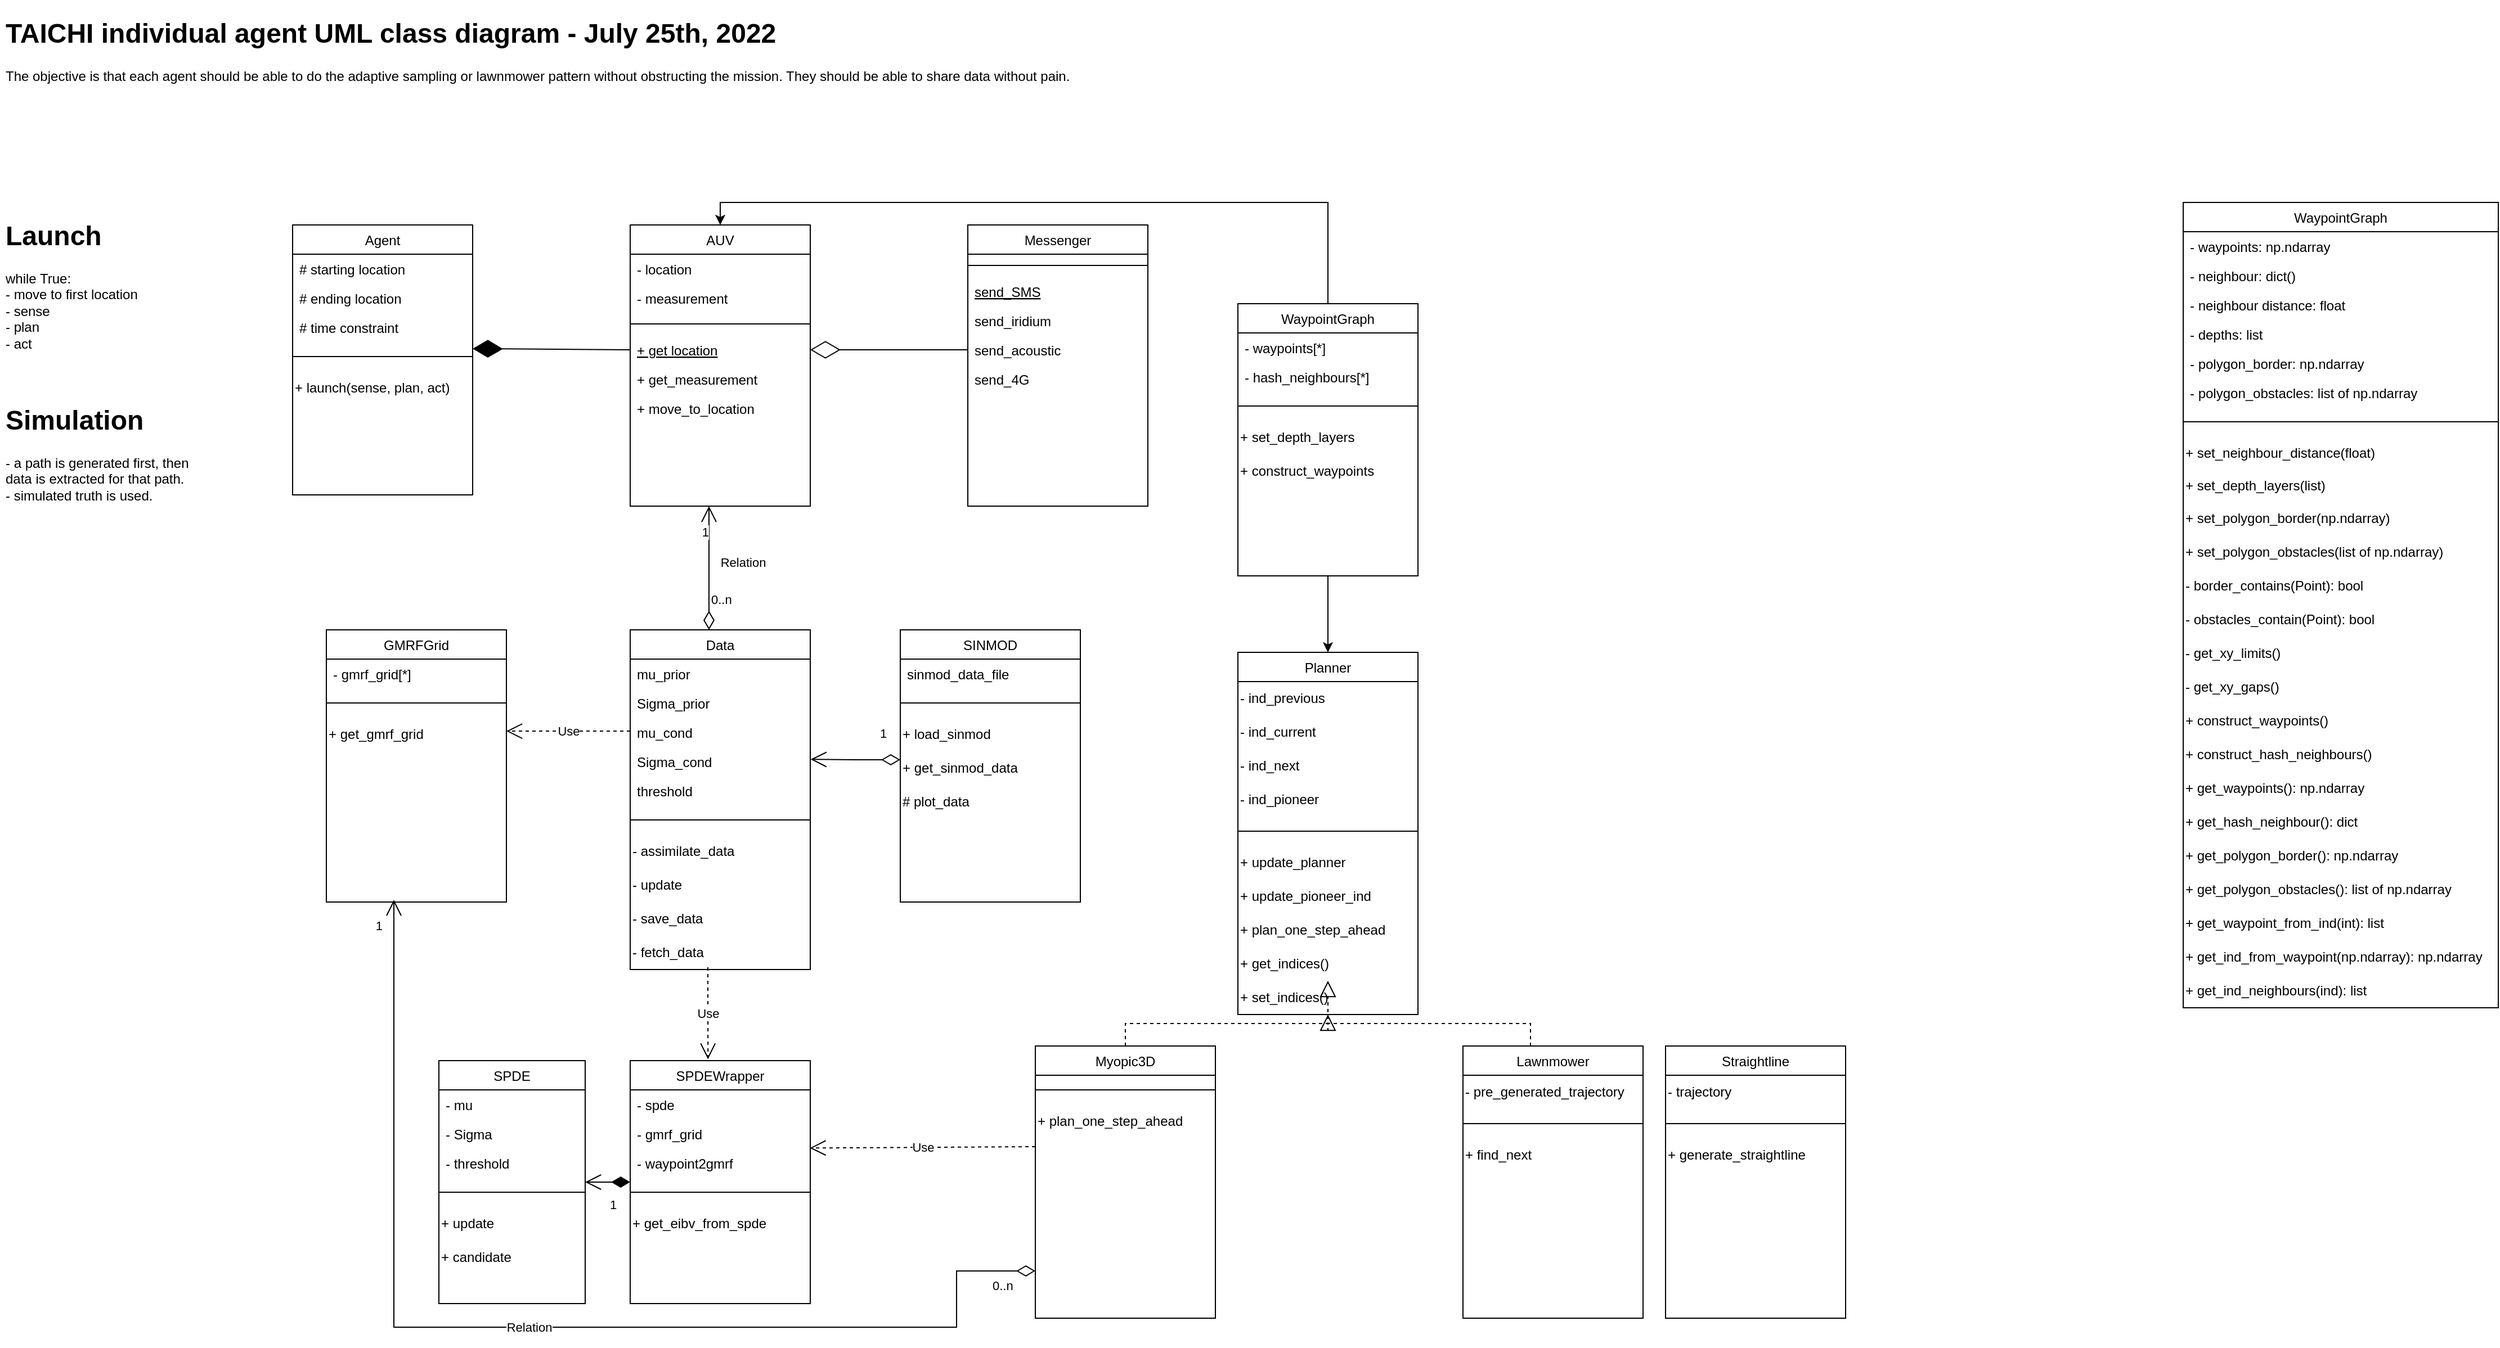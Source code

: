 <mxfile version="20.2.3" type="device"><diagram id="C5RBs43oDa-KdzZeNtuy" name="Page-1"><mxGraphModel dx="1666" dy="852" grid="1" gridSize="10" guides="1" tooltips="1" connect="1" arrows="1" fold="1" page="1" pageScale="1" pageWidth="4681" pageHeight="3300" math="0" shadow="0"><root><mxCell id="WIyWlLk6GJQsqaUBKTNV-0"/><mxCell id="WIyWlLk6GJQsqaUBKTNV-1" parent="WIyWlLk6GJQsqaUBKTNV-0"/><mxCell id="u6cWLPm3TQ6t4aNCsoLh-6" value="Agent" style="swimlane;fontStyle=0;align=center;verticalAlign=top;childLayout=stackLayout;horizontal=1;startSize=26;horizontalStack=0;resizeParent=1;resizeLast=0;collapsible=1;marginBottom=0;rounded=0;shadow=0;strokeWidth=1;" parent="WIyWlLk6GJQsqaUBKTNV-1" vertex="1"><mxGeometry x="350" y="490" width="160" height="240" as="geometry"><mxRectangle x="130" y="380" width="160" height="26" as="alternateBounds"/></mxGeometry></mxCell><mxCell id="u6cWLPm3TQ6t4aNCsoLh-7" value="# starting location" style="text;align=left;verticalAlign=top;spacingLeft=4;spacingRight=4;overflow=hidden;rotatable=0;points=[[0,0.5],[1,0.5]];portConstraint=eastwest;" parent="u6cWLPm3TQ6t4aNCsoLh-6" vertex="1"><mxGeometry y="26" width="160" height="26" as="geometry"/></mxCell><mxCell id="u6cWLPm3TQ6t4aNCsoLh-8" value="# ending location" style="text;align=left;verticalAlign=top;spacingLeft=4;spacingRight=4;overflow=hidden;rotatable=0;points=[[0,0.5],[1,0.5]];portConstraint=eastwest;rounded=0;shadow=0;html=0;" parent="u6cWLPm3TQ6t4aNCsoLh-6" vertex="1"><mxGeometry y="52" width="160" height="26" as="geometry"/></mxCell><mxCell id="u6cWLPm3TQ6t4aNCsoLh-19" value="# time constraint" style="text;align=left;verticalAlign=top;spacingLeft=4;spacingRight=4;overflow=hidden;rotatable=0;points=[[0,0.5],[1,0.5]];portConstraint=eastwest;rounded=0;shadow=0;html=0;" parent="u6cWLPm3TQ6t4aNCsoLh-6" vertex="1"><mxGeometry y="78" width="160" height="26" as="geometry"/></mxCell><mxCell id="u6cWLPm3TQ6t4aNCsoLh-9" value="" style="line;html=1;strokeWidth=1;align=left;verticalAlign=middle;spacingTop=-1;spacingLeft=3;spacingRight=3;rotatable=0;labelPosition=right;points=[];portConstraint=eastwest;" parent="u6cWLPm3TQ6t4aNCsoLh-6" vertex="1"><mxGeometry y="104" width="160" height="26" as="geometry"/></mxCell><mxCell id="u6cWLPm3TQ6t4aNCsoLh-21" value="+ launch(sense, plan, act)" style="text;html=1;strokeColor=none;fillColor=none;align=left;verticalAlign=middle;whiteSpace=wrap;rounded=0;" parent="u6cWLPm3TQ6t4aNCsoLh-6" vertex="1"><mxGeometry y="130" width="160" height="30" as="geometry"/></mxCell><mxCell id="u6cWLPm3TQ6t4aNCsoLh-12" value="AUV" style="swimlane;fontStyle=0;align=center;verticalAlign=top;childLayout=stackLayout;horizontal=1;startSize=26;horizontalStack=0;resizeParent=1;resizeLast=0;collapsible=1;marginBottom=0;rounded=0;shadow=0;strokeWidth=1;" parent="WIyWlLk6GJQsqaUBKTNV-1" vertex="1"><mxGeometry x="650" y="490" width="160" height="250" as="geometry"><mxRectangle x="130" y="380" width="160" height="26" as="alternateBounds"/></mxGeometry></mxCell><mxCell id="u6cWLPm3TQ6t4aNCsoLh-13" value="- location" style="text;align=left;verticalAlign=top;spacingLeft=4;spacingRight=4;overflow=hidden;rotatable=0;points=[[0,0.5],[1,0.5]];portConstraint=eastwest;" parent="u6cWLPm3TQ6t4aNCsoLh-12" vertex="1"><mxGeometry y="26" width="160" height="26" as="geometry"/></mxCell><mxCell id="u6cWLPm3TQ6t4aNCsoLh-23" value="- measurement" style="text;align=left;verticalAlign=top;spacingLeft=4;spacingRight=4;overflow=hidden;rotatable=0;points=[[0,0.5],[1,0.5]];portConstraint=eastwest;" parent="u6cWLPm3TQ6t4aNCsoLh-12" vertex="1"><mxGeometry y="52" width="160" height="26" as="geometry"/></mxCell><mxCell id="u6cWLPm3TQ6t4aNCsoLh-15" value="" style="line;html=1;strokeWidth=1;align=left;verticalAlign=middle;spacingTop=-1;spacingLeft=3;spacingRight=3;rotatable=0;labelPosition=right;points=[];portConstraint=eastwest;" parent="u6cWLPm3TQ6t4aNCsoLh-12" vertex="1"><mxGeometry y="78" width="160" height="20" as="geometry"/></mxCell><mxCell id="u6cWLPm3TQ6t4aNCsoLh-16" value="+ get location" style="text;align=left;verticalAlign=top;spacingLeft=4;spacingRight=4;overflow=hidden;rotatable=0;points=[[0,0.5],[1,0.5]];portConstraint=eastwest;fontStyle=4" parent="u6cWLPm3TQ6t4aNCsoLh-12" vertex="1"><mxGeometry y="98" width="160" height="26" as="geometry"/></mxCell><mxCell id="u6cWLPm3TQ6t4aNCsoLh-17" value="+ get_measurement" style="text;align=left;verticalAlign=top;spacingLeft=4;spacingRight=4;overflow=hidden;rotatable=0;points=[[0,0.5],[1,0.5]];portConstraint=eastwest;" parent="u6cWLPm3TQ6t4aNCsoLh-12" vertex="1"><mxGeometry y="124" width="160" height="26" as="geometry"/></mxCell><mxCell id="u6cWLPm3TQ6t4aNCsoLh-25" value="+ move_to_location" style="text;align=left;verticalAlign=top;spacingLeft=4;spacingRight=4;overflow=hidden;rotatable=0;points=[[0,0.5],[1,0.5]];portConstraint=eastwest;" parent="u6cWLPm3TQ6t4aNCsoLh-12" vertex="1"><mxGeometry y="150" width="160" height="26" as="geometry"/></mxCell><mxCell id="u6cWLPm3TQ6t4aNCsoLh-27" value="" style="endArrow=diamondThin;endFill=1;endSize=24;html=1;rounded=0;exitX=0;exitY=0.5;exitDx=0;exitDy=0;" parent="WIyWlLk6GJQsqaUBKTNV-1" source="u6cWLPm3TQ6t4aNCsoLh-16" edge="1"><mxGeometry width="160" relative="1" as="geometry"><mxPoint x="600" y="520" as="sourcePoint"/><mxPoint x="510" y="600" as="targetPoint"/></mxGeometry></mxCell><mxCell id="u6cWLPm3TQ6t4aNCsoLh-28" value="Messenger" style="swimlane;fontStyle=0;align=center;verticalAlign=top;childLayout=stackLayout;horizontal=1;startSize=26;horizontalStack=0;resizeParent=1;resizeLast=0;collapsible=1;marginBottom=0;rounded=0;shadow=0;strokeWidth=1;" parent="WIyWlLk6GJQsqaUBKTNV-1" vertex="1"><mxGeometry x="950" y="490" width="160" height="250" as="geometry"><mxRectangle x="130" y="380" width="160" height="26" as="alternateBounds"/></mxGeometry></mxCell><mxCell id="u6cWLPm3TQ6t4aNCsoLh-31" value="" style="line;html=1;strokeWidth=1;align=left;verticalAlign=middle;spacingTop=-1;spacingLeft=3;spacingRight=3;rotatable=0;labelPosition=right;points=[];portConstraint=eastwest;" parent="u6cWLPm3TQ6t4aNCsoLh-28" vertex="1"><mxGeometry y="26" width="160" height="20" as="geometry"/></mxCell><mxCell id="u6cWLPm3TQ6t4aNCsoLh-32" value="send_SMS" style="text;align=left;verticalAlign=top;spacingLeft=4;spacingRight=4;overflow=hidden;rotatable=0;points=[[0,0.5],[1,0.5]];portConstraint=eastwest;fontStyle=4" parent="u6cWLPm3TQ6t4aNCsoLh-28" vertex="1"><mxGeometry y="46" width="160" height="26" as="geometry"/></mxCell><mxCell id="u6cWLPm3TQ6t4aNCsoLh-33" value="send_iridium" style="text;align=left;verticalAlign=top;spacingLeft=4;spacingRight=4;overflow=hidden;rotatable=0;points=[[0,0.5],[1,0.5]];portConstraint=eastwest;" parent="u6cWLPm3TQ6t4aNCsoLh-28" vertex="1"><mxGeometry y="72" width="160" height="26" as="geometry"/></mxCell><mxCell id="u6cWLPm3TQ6t4aNCsoLh-34" value="send_acoustic" style="text;align=left;verticalAlign=top;spacingLeft=4;spacingRight=4;overflow=hidden;rotatable=0;points=[[0,0.5],[1,0.5]];portConstraint=eastwest;" parent="u6cWLPm3TQ6t4aNCsoLh-28" vertex="1"><mxGeometry y="98" width="160" height="26" as="geometry"/></mxCell><mxCell id="u6cWLPm3TQ6t4aNCsoLh-35" value="send_4G" style="text;align=left;verticalAlign=top;spacingLeft=4;spacingRight=4;overflow=hidden;rotatable=0;points=[[0,0.5],[1,0.5]];portConstraint=eastwest;" parent="u6cWLPm3TQ6t4aNCsoLh-28" vertex="1"><mxGeometry y="124" width="160" height="26" as="geometry"/></mxCell><mxCell id="u6cWLPm3TQ6t4aNCsoLh-36" value="" style="endArrow=diamondThin;endFill=0;endSize=24;html=1;rounded=0;exitX=0;exitY=0.5;exitDx=0;exitDy=0;entryX=1;entryY=0.5;entryDx=0;entryDy=0;" parent="WIyWlLk6GJQsqaUBKTNV-1" source="u6cWLPm3TQ6t4aNCsoLh-34" target="u6cWLPm3TQ6t4aNCsoLh-16" edge="1"><mxGeometry width="160" relative="1" as="geometry"><mxPoint x="760" y="440" as="sourcePoint"/><mxPoint x="920" y="440" as="targetPoint"/></mxGeometry></mxCell><mxCell id="u6cWLPm3TQ6t4aNCsoLh-37" value="Data" style="swimlane;fontStyle=0;align=center;verticalAlign=top;childLayout=stackLayout;horizontal=1;startSize=26;horizontalStack=0;resizeParent=1;resizeLast=0;collapsible=1;marginBottom=0;rounded=0;shadow=0;strokeWidth=1;" parent="WIyWlLk6GJQsqaUBKTNV-1" vertex="1"><mxGeometry x="650" y="850" width="160" height="302" as="geometry"><mxRectangle x="130" y="380" width="160" height="26" as="alternateBounds"/></mxGeometry></mxCell><mxCell id="u6cWLPm3TQ6t4aNCsoLh-40" value="mu_prior" style="text;align=left;verticalAlign=top;spacingLeft=4;spacingRight=4;overflow=hidden;rotatable=0;points=[[0,0.5],[1,0.5]];portConstraint=eastwest;rounded=0;shadow=0;html=0;" parent="u6cWLPm3TQ6t4aNCsoLh-37" vertex="1"><mxGeometry y="26" width="160" height="26" as="geometry"/></mxCell><mxCell id="lE3qkzFHBeCoeJft3JCm-26" value="Sigma_prior" style="text;align=left;verticalAlign=top;spacingLeft=4;spacingRight=4;overflow=hidden;rotatable=0;points=[[0,0.5],[1,0.5]];portConstraint=eastwest;rounded=0;shadow=0;html=0;" parent="u6cWLPm3TQ6t4aNCsoLh-37" vertex="1"><mxGeometry y="52" width="160" height="26" as="geometry"/></mxCell><mxCell id="lE3qkzFHBeCoeJft3JCm-28" value="mu_cond" style="text;align=left;verticalAlign=top;spacingLeft=4;spacingRight=4;overflow=hidden;rotatable=0;points=[[0,0.5],[1,0.5]];portConstraint=eastwest;rounded=0;shadow=0;html=0;" parent="u6cWLPm3TQ6t4aNCsoLh-37" vertex="1"><mxGeometry y="78" width="160" height="26" as="geometry"/></mxCell><mxCell id="lE3qkzFHBeCoeJft3JCm-29" value="Sigma_cond" style="text;align=left;verticalAlign=top;spacingLeft=4;spacingRight=4;overflow=hidden;rotatable=0;points=[[0,0.5],[1,0.5]];portConstraint=eastwest;rounded=0;shadow=0;html=0;" parent="u6cWLPm3TQ6t4aNCsoLh-37" vertex="1"><mxGeometry y="104" width="160" height="26" as="geometry"/></mxCell><mxCell id="lE3qkzFHBeCoeJft3JCm-30" value="threshold" style="text;align=left;verticalAlign=top;spacingLeft=4;spacingRight=4;overflow=hidden;rotatable=0;points=[[0,0.5],[1,0.5]];portConstraint=eastwest;rounded=0;shadow=0;html=0;" parent="u6cWLPm3TQ6t4aNCsoLh-37" vertex="1"><mxGeometry y="130" width="160" height="26" as="geometry"/></mxCell><mxCell id="u6cWLPm3TQ6t4aNCsoLh-41" value="" style="line;html=1;strokeWidth=1;align=left;verticalAlign=middle;spacingTop=-1;spacingLeft=3;spacingRight=3;rotatable=0;labelPosition=right;points=[];portConstraint=eastwest;" parent="u6cWLPm3TQ6t4aNCsoLh-37" vertex="1"><mxGeometry y="156" width="160" height="26" as="geometry"/></mxCell><mxCell id="u6cWLPm3TQ6t4aNCsoLh-42" value="- assimilate_data" style="text;html=1;strokeColor=none;fillColor=none;align=left;verticalAlign=middle;whiteSpace=wrap;rounded=0;" parent="u6cWLPm3TQ6t4aNCsoLh-37" vertex="1"><mxGeometry y="182" width="160" height="30" as="geometry"/></mxCell><mxCell id="u6cWLPm3TQ6t4aNCsoLh-44" value="- update" style="text;html=1;strokeColor=none;fillColor=none;align=left;verticalAlign=middle;whiteSpace=wrap;rounded=0;" parent="u6cWLPm3TQ6t4aNCsoLh-37" vertex="1"><mxGeometry y="212" width="160" height="30" as="geometry"/></mxCell><mxCell id="VZr2xBQ3GOZntAXpBl4n-0" value="- save_data" style="text;html=1;strokeColor=none;fillColor=none;align=left;verticalAlign=middle;whiteSpace=wrap;rounded=0;" parent="u6cWLPm3TQ6t4aNCsoLh-37" vertex="1"><mxGeometry y="242" width="160" height="30" as="geometry"/></mxCell><mxCell id="VZr2xBQ3GOZntAXpBl4n-1" value="- fetch_data" style="text;html=1;strokeColor=none;fillColor=none;align=left;verticalAlign=middle;whiteSpace=wrap;rounded=0;" parent="u6cWLPm3TQ6t4aNCsoLh-37" vertex="1"><mxGeometry y="272" width="160" height="30" as="geometry"/></mxCell><mxCell id="u6cWLPm3TQ6t4aNCsoLh-53" value="Myopic3D" style="swimlane;fontStyle=0;align=center;verticalAlign=top;childLayout=stackLayout;horizontal=1;startSize=26;horizontalStack=0;resizeParent=1;resizeLast=0;collapsible=1;marginBottom=0;rounded=0;shadow=0;strokeWidth=1;" parent="WIyWlLk6GJQsqaUBKTNV-1" vertex="1"><mxGeometry x="1010" y="1220" width="160" height="242" as="geometry"><mxRectangle x="130" y="380" width="160" height="26" as="alternateBounds"/></mxGeometry></mxCell><mxCell id="u6cWLPm3TQ6t4aNCsoLh-57" value="" style="line;html=1;strokeWidth=1;align=left;verticalAlign=middle;spacingTop=-1;spacingLeft=3;spacingRight=3;rotatable=0;labelPosition=right;points=[];portConstraint=eastwest;" parent="u6cWLPm3TQ6t4aNCsoLh-53" vertex="1"><mxGeometry y="26" width="160" height="26" as="geometry"/></mxCell><mxCell id="u6cWLPm3TQ6t4aNCsoLh-59" value="+ plan_one_step_ahead" style="text;html=1;strokeColor=none;fillColor=none;align=left;verticalAlign=middle;whiteSpace=wrap;rounded=0;" parent="u6cWLPm3TQ6t4aNCsoLh-53" vertex="1"><mxGeometry y="52" width="160" height="30" as="geometry"/></mxCell><mxCell id="u6cWLPm3TQ6t4aNCsoLh-63" value="SINMOD" style="swimlane;fontStyle=0;align=center;verticalAlign=top;childLayout=stackLayout;horizontal=1;startSize=26;horizontalStack=0;resizeParent=1;resizeLast=0;collapsible=1;marginBottom=0;rounded=0;shadow=0;strokeWidth=1;" parent="WIyWlLk6GJQsqaUBKTNV-1" vertex="1"><mxGeometry x="890" y="850" width="160" height="242" as="geometry"><mxRectangle x="130" y="380" width="160" height="26" as="alternateBounds"/></mxGeometry></mxCell><mxCell id="u6cWLPm3TQ6t4aNCsoLh-64" value="sinmod_data_file" style="text;align=left;verticalAlign=top;spacingLeft=4;spacingRight=4;overflow=hidden;rotatable=0;points=[[0,0.5],[1,0.5]];portConstraint=eastwest;rounded=0;shadow=0;html=0;" parent="u6cWLPm3TQ6t4aNCsoLh-63" vertex="1"><mxGeometry y="26" width="160" height="26" as="geometry"/></mxCell><mxCell id="u6cWLPm3TQ6t4aNCsoLh-67" value="" style="line;html=1;strokeWidth=1;align=left;verticalAlign=middle;spacingTop=-1;spacingLeft=3;spacingRight=3;rotatable=0;labelPosition=right;points=[];portConstraint=eastwest;" parent="u6cWLPm3TQ6t4aNCsoLh-63" vertex="1"><mxGeometry y="52" width="160" height="26" as="geometry"/></mxCell><mxCell id="u6cWLPm3TQ6t4aNCsoLh-68" value="+ load_sinmod" style="text;html=1;strokeColor=none;fillColor=none;align=left;verticalAlign=middle;whiteSpace=wrap;rounded=0;" parent="u6cWLPm3TQ6t4aNCsoLh-63" vertex="1"><mxGeometry y="78" width="160" height="30" as="geometry"/></mxCell><mxCell id="u6cWLPm3TQ6t4aNCsoLh-69" value="+ get_sinmod_data" style="text;html=1;strokeColor=none;fillColor=none;align=left;verticalAlign=middle;whiteSpace=wrap;rounded=0;" parent="u6cWLPm3TQ6t4aNCsoLh-63" vertex="1"><mxGeometry y="108" width="160" height="30" as="geometry"/></mxCell><mxCell id="u6cWLPm3TQ6t4aNCsoLh-70" value="# plot_data" style="text;html=1;strokeColor=none;fillColor=none;align=left;verticalAlign=middle;whiteSpace=wrap;rounded=0;" parent="u6cWLPm3TQ6t4aNCsoLh-63" vertex="1"><mxGeometry y="138" width="160" height="30" as="geometry"/></mxCell><mxCell id="u6cWLPm3TQ6t4aNCsoLh-86" value="GMRFGrid" style="swimlane;fontStyle=0;align=center;verticalAlign=top;childLayout=stackLayout;horizontal=1;startSize=26;horizontalStack=0;resizeParent=1;resizeLast=0;collapsible=1;marginBottom=0;rounded=0;shadow=0;strokeWidth=1;" parent="WIyWlLk6GJQsqaUBKTNV-1" vertex="1"><mxGeometry x="380" y="850" width="160" height="242" as="geometry"><mxRectangle x="130" y="380" width="160" height="26" as="alternateBounds"/></mxGeometry></mxCell><mxCell id="u6cWLPm3TQ6t4aNCsoLh-87" value="- gmrf_grid[*]" style="text;align=left;verticalAlign=top;spacingLeft=4;spacingRight=4;overflow=hidden;rotatable=0;points=[[0,0.5],[1,0.5]];portConstraint=eastwest;rounded=0;shadow=0;html=0;" parent="u6cWLPm3TQ6t4aNCsoLh-86" vertex="1"><mxGeometry y="26" width="160" height="26" as="geometry"/></mxCell><mxCell id="u6cWLPm3TQ6t4aNCsoLh-90" value="" style="line;html=1;strokeWidth=1;align=left;verticalAlign=middle;spacingTop=-1;spacingLeft=3;spacingRight=3;rotatable=0;labelPosition=right;points=[];portConstraint=eastwest;" parent="u6cWLPm3TQ6t4aNCsoLh-86" vertex="1"><mxGeometry y="52" width="160" height="26" as="geometry"/></mxCell><mxCell id="u6cWLPm3TQ6t4aNCsoLh-91" value="+ get_gmrf_grid" style="text;html=1;strokeColor=none;fillColor=none;align=left;verticalAlign=middle;whiteSpace=wrap;rounded=0;" parent="u6cWLPm3TQ6t4aNCsoLh-86" vertex="1"><mxGeometry y="78" width="160" height="30" as="geometry"/></mxCell><mxCell id="u6cWLPm3TQ6t4aNCsoLh-93" value="Planner" style="swimlane;fontStyle=0;align=center;verticalAlign=top;childLayout=stackLayout;horizontal=1;startSize=26;horizontalStack=0;resizeParent=1;resizeLast=0;collapsible=1;marginBottom=0;rounded=0;shadow=0;strokeWidth=1;" parent="WIyWlLk6GJQsqaUBKTNV-1" vertex="1"><mxGeometry x="1190" y="870" width="160" height="322" as="geometry"><mxRectangle x="130" y="380" width="160" height="26" as="alternateBounds"/></mxGeometry></mxCell><mxCell id="u6cWLPm3TQ6t4aNCsoLh-98" value="- ind_previous" style="text;html=1;strokeColor=none;fillColor=none;align=left;verticalAlign=middle;whiteSpace=wrap;rounded=0;" parent="u6cWLPm3TQ6t4aNCsoLh-93" vertex="1"><mxGeometry y="26" width="160" height="30" as="geometry"/></mxCell><mxCell id="u6cWLPm3TQ6t4aNCsoLh-99" value="- ind_current" style="text;html=1;strokeColor=none;fillColor=none;align=left;verticalAlign=middle;whiteSpace=wrap;rounded=0;" parent="u6cWLPm3TQ6t4aNCsoLh-93" vertex="1"><mxGeometry y="56" width="160" height="30" as="geometry"/></mxCell><mxCell id="u6cWLPm3TQ6t4aNCsoLh-100" value="- ind_next" style="text;html=1;strokeColor=none;fillColor=none;align=left;verticalAlign=middle;whiteSpace=wrap;rounded=0;" parent="u6cWLPm3TQ6t4aNCsoLh-93" vertex="1"><mxGeometry y="86" width="160" height="30" as="geometry"/></mxCell><mxCell id="u6cWLPm3TQ6t4aNCsoLh-101" value="- ind_pioneer" style="text;html=1;strokeColor=none;fillColor=none;align=left;verticalAlign=middle;whiteSpace=wrap;rounded=0;" parent="u6cWLPm3TQ6t4aNCsoLh-93" vertex="1"><mxGeometry y="116" width="160" height="30" as="geometry"/></mxCell><mxCell id="u6cWLPm3TQ6t4aNCsoLh-94" value="" style="line;html=1;strokeWidth=1;align=left;verticalAlign=middle;spacingTop=-1;spacingLeft=3;spacingRight=3;rotatable=0;labelPosition=right;points=[];portConstraint=eastwest;" parent="u6cWLPm3TQ6t4aNCsoLh-93" vertex="1"><mxGeometry y="146" width="160" height="26" as="geometry"/></mxCell><mxCell id="u6cWLPm3TQ6t4aNCsoLh-95" value="+ update_planner" style="text;html=1;strokeColor=none;fillColor=none;align=left;verticalAlign=middle;whiteSpace=wrap;rounded=0;" parent="u6cWLPm3TQ6t4aNCsoLh-93" vertex="1"><mxGeometry y="172" width="160" height="30" as="geometry"/></mxCell><mxCell id="VZr2xBQ3GOZntAXpBl4n-14" value="+ update_pioneer_ind" style="text;html=1;strokeColor=none;fillColor=none;align=left;verticalAlign=middle;whiteSpace=wrap;rounded=0;" parent="u6cWLPm3TQ6t4aNCsoLh-93" vertex="1"><mxGeometry y="202" width="160" height="30" as="geometry"/></mxCell><mxCell id="u6cWLPm3TQ6t4aNCsoLh-96" value="+ plan_one_step_ahead" style="text;html=1;strokeColor=none;fillColor=none;align=left;verticalAlign=middle;whiteSpace=wrap;rounded=0;" parent="u6cWLPm3TQ6t4aNCsoLh-93" vertex="1"><mxGeometry y="232" width="160" height="30" as="geometry"/></mxCell><mxCell id="lE3qkzFHBeCoeJft3JCm-24" value="+ get_indices()" style="text;html=1;strokeColor=none;fillColor=none;align=left;verticalAlign=middle;whiteSpace=wrap;rounded=0;" parent="u6cWLPm3TQ6t4aNCsoLh-93" vertex="1"><mxGeometry y="262" width="160" height="30" as="geometry"/></mxCell><mxCell id="lE3qkzFHBeCoeJft3JCm-25" value="+ set_indices()" style="text;html=1;strokeColor=none;fillColor=none;align=left;verticalAlign=middle;whiteSpace=wrap;rounded=0;" parent="u6cWLPm3TQ6t4aNCsoLh-93" vertex="1"><mxGeometry y="292" width="160" height="30" as="geometry"/></mxCell><mxCell id="lE3qkzFHBeCoeJft3JCm-18" value="Lawnmower" style="swimlane;fontStyle=0;align=center;verticalAlign=top;childLayout=stackLayout;horizontal=1;startSize=26;horizontalStack=0;resizeParent=1;resizeLast=0;collapsible=1;marginBottom=0;rounded=0;shadow=0;strokeWidth=1;" parent="WIyWlLk6GJQsqaUBKTNV-1" vertex="1"><mxGeometry x="1390" y="1220" width="160" height="242" as="geometry"><mxRectangle x="130" y="380" width="160" height="26" as="alternateBounds"/></mxGeometry></mxCell><mxCell id="lE3qkzFHBeCoeJft3JCm-23" value="- pre_generated_trajectory" style="text;html=1;strokeColor=none;fillColor=none;align=left;verticalAlign=middle;whiteSpace=wrap;rounded=0;" parent="lE3qkzFHBeCoeJft3JCm-18" vertex="1"><mxGeometry y="26" width="160" height="30" as="geometry"/></mxCell><mxCell id="lE3qkzFHBeCoeJft3JCm-19" value="" style="line;html=1;strokeWidth=1;align=left;verticalAlign=middle;spacingTop=-1;spacingLeft=3;spacingRight=3;rotatable=0;labelPosition=right;points=[];portConstraint=eastwest;" parent="lE3qkzFHBeCoeJft3JCm-18" vertex="1"><mxGeometry y="56" width="160" height="26" as="geometry"/></mxCell><mxCell id="lE3qkzFHBeCoeJft3JCm-21" value="+ find_next" style="text;html=1;strokeColor=none;fillColor=none;align=left;verticalAlign=middle;whiteSpace=wrap;rounded=0;" parent="lE3qkzFHBeCoeJft3JCm-18" vertex="1"><mxGeometry y="82" width="160" height="30" as="geometry"/></mxCell><mxCell id="lE3qkzFHBeCoeJft3JCm-31" value="" style="endArrow=block;dashed=1;endFill=0;endSize=12;html=1;rounded=0;entryX=0.5;entryY=1;entryDx=0;entryDy=0;exitX=0.5;exitY=0;exitDx=0;exitDy=0;" parent="WIyWlLk6GJQsqaUBKTNV-1" source="u6cWLPm3TQ6t4aNCsoLh-53" target="lE3qkzFHBeCoeJft3JCm-25" edge="1"><mxGeometry width="160" relative="1" as="geometry"><mxPoint x="1160" y="1040" as="sourcePoint"/><mxPoint x="1320" y="1040" as="targetPoint"/><Array as="points"><mxPoint x="1090" y="1200"/><mxPoint x="1270" y="1200"/></Array></mxGeometry></mxCell><mxCell id="lE3qkzFHBeCoeJft3JCm-37" value="" style="endArrow=block;dashed=1;endFill=0;endSize=12;html=1;rounded=0;entryX=0.5;entryY=1;entryDx=0;entryDy=0;exitX=0.5;exitY=0;exitDx=0;exitDy=0;" parent="WIyWlLk6GJQsqaUBKTNV-1" edge="1"><mxGeometry width="160" relative="1" as="geometry"><mxPoint x="1450.0" y="1220" as="sourcePoint"/><mxPoint x="1270.0" y="1162" as="targetPoint"/><Array as="points"><mxPoint x="1450.0" y="1200"/><mxPoint x="1270.0" y="1200"/></Array></mxGeometry></mxCell><mxCell id="lE3qkzFHBeCoeJft3JCm-42" value="Use" style="endArrow=open;endSize=12;dashed=1;html=1;rounded=0;entryX=1;entryY=0.402;entryDx=0;entryDy=0;entryPerimeter=0;" parent="WIyWlLk6GJQsqaUBKTNV-1" target="u6cWLPm3TQ6t4aNCsoLh-91" edge="1"><mxGeometry width="160" relative="1" as="geometry"><mxPoint x="650" y="940" as="sourcePoint"/><mxPoint x="690" y="840" as="targetPoint"/></mxGeometry></mxCell><mxCell id="lE3qkzFHBeCoeJft3JCm-50" value="1" style="endArrow=open;html=1;endSize=12;startArrow=diamondThin;startSize=14;startFill=0;edgeStyle=orthogonalEdgeStyle;align=left;verticalAlign=bottom;rounded=0;exitX=0;exitY=0.25;exitDx=0;exitDy=0;entryX=1.002;entryY=0.427;entryDx=0;entryDy=0;entryPerimeter=0;" parent="WIyWlLk6GJQsqaUBKTNV-1" source="u6cWLPm3TQ6t4aNCsoLh-69" target="lE3qkzFHBeCoeJft3JCm-29" edge="1"><mxGeometry x="-0.5" y="-15" relative="1" as="geometry"><mxPoint x="830" y="810" as="sourcePoint"/><mxPoint x="990" y="810" as="targetPoint"/><mxPoint as="offset"/></mxGeometry></mxCell><mxCell id="lE3qkzFHBeCoeJft3JCm-51" value="Use" style="endArrow=open;endSize=12;dashed=1;html=1;rounded=0;exitX=0;exitY=0.25;exitDx=0;exitDy=0;entryX=0.998;entryY=0.989;entryDx=0;entryDy=0;entryPerimeter=0;" parent="WIyWlLk6GJQsqaUBKTNV-1" edge="1"><mxGeometry width="160" relative="1" as="geometry"><mxPoint x="1010" y="1309.5" as="sourcePoint"/><mxPoint x="809.68" y="1310.714" as="targetPoint"/></mxGeometry></mxCell><mxCell id="lE3qkzFHBeCoeJft3JCm-52" value="Use" style="endArrow=open;endSize=12;dashed=1;html=1;rounded=0;entryX=0.432;entryY=-0.006;entryDx=0;entryDy=0;entryPerimeter=0;" parent="WIyWlLk6GJQsqaUBKTNV-1" edge="1"><mxGeometry width="160" relative="1" as="geometry"><mxPoint x="719" y="1150" as="sourcePoint"/><mxPoint x="719.12" y="1231.704" as="targetPoint"/></mxGeometry></mxCell><mxCell id="lE3qkzFHBeCoeJft3JCm-53" value="Relation" style="endArrow=open;html=1;endSize=12;startArrow=diamondThin;startSize=14;startFill=0;edgeStyle=orthogonalEdgeStyle;rounded=0;" parent="WIyWlLk6GJQsqaUBKTNV-1" edge="1"><mxGeometry relative="1" as="geometry"><mxPoint x="1010" y="1420" as="sourcePoint"/><mxPoint x="440" y="1090" as="targetPoint"/><Array as="points"><mxPoint x="940" y="1420"/><mxPoint x="940" y="1470"/><mxPoint x="440" y="1470"/></Array></mxGeometry></mxCell><mxCell id="lE3qkzFHBeCoeJft3JCm-54" value="0..n" style="edgeLabel;resizable=0;html=1;align=left;verticalAlign=top;" parent="lE3qkzFHBeCoeJft3JCm-53" connectable="0" vertex="1"><mxGeometry x="-1" relative="1" as="geometry"><mxPoint x="-40" as="offset"/></mxGeometry></mxCell><mxCell id="lE3qkzFHBeCoeJft3JCm-55" value="1" style="edgeLabel;resizable=0;html=1;align=right;verticalAlign=top;" parent="lE3qkzFHBeCoeJft3JCm-53" connectable="0" vertex="1"><mxGeometry x="1" relative="1" as="geometry"><mxPoint x="-10" y="10" as="offset"/></mxGeometry></mxCell><mxCell id="lE3qkzFHBeCoeJft3JCm-56" value="Straightline" style="swimlane;fontStyle=0;align=center;verticalAlign=top;childLayout=stackLayout;horizontal=1;startSize=26;horizontalStack=0;resizeParent=1;resizeLast=0;collapsible=1;marginBottom=0;rounded=0;shadow=0;strokeWidth=1;" parent="WIyWlLk6GJQsqaUBKTNV-1" vertex="1"><mxGeometry x="1570" y="1220" width="160" height="242" as="geometry"><mxRectangle x="130" y="380" width="160" height="26" as="alternateBounds"/></mxGeometry></mxCell><mxCell id="lE3qkzFHBeCoeJft3JCm-57" value="- trajectory" style="text;html=1;strokeColor=none;fillColor=none;align=left;verticalAlign=middle;whiteSpace=wrap;rounded=0;" parent="lE3qkzFHBeCoeJft3JCm-56" vertex="1"><mxGeometry y="26" width="160" height="30" as="geometry"/></mxCell><mxCell id="lE3qkzFHBeCoeJft3JCm-58" value="" style="line;html=1;strokeWidth=1;align=left;verticalAlign=middle;spacingTop=-1;spacingLeft=3;spacingRight=3;rotatable=0;labelPosition=right;points=[];portConstraint=eastwest;" parent="lE3qkzFHBeCoeJft3JCm-56" vertex="1"><mxGeometry y="56" width="160" height="26" as="geometry"/></mxCell><mxCell id="lE3qkzFHBeCoeJft3JCm-59" value="+ generate_straightline" style="text;html=1;strokeColor=none;fillColor=none;align=left;verticalAlign=middle;whiteSpace=wrap;rounded=0;" parent="lE3qkzFHBeCoeJft3JCm-56" vertex="1"><mxGeometry y="82" width="160" height="30" as="geometry"/></mxCell><mxCell id="lE3qkzFHBeCoeJft3JCm-64" value="SPDEWrapper" style="swimlane;fontStyle=0;align=center;verticalAlign=top;childLayout=stackLayout;horizontal=1;startSize=26;horizontalStack=0;resizeParent=1;resizeLast=0;collapsible=1;marginBottom=0;rounded=0;shadow=0;strokeWidth=1;" parent="WIyWlLk6GJQsqaUBKTNV-1" vertex="1"><mxGeometry x="650" y="1233" width="160" height="216" as="geometry"><mxRectangle x="130" y="380" width="160" height="26" as="alternateBounds"/></mxGeometry></mxCell><mxCell id="lE3qkzFHBeCoeJft3JCm-65" value="- spde" style="text;align=left;verticalAlign=top;spacingLeft=4;spacingRight=4;overflow=hidden;rotatable=0;points=[[0,0.5],[1,0.5]];portConstraint=eastwest;rounded=0;shadow=0;html=0;" parent="lE3qkzFHBeCoeJft3JCm-64" vertex="1"><mxGeometry y="26" width="160" height="26" as="geometry"/></mxCell><mxCell id="lE3qkzFHBeCoeJft3JCm-80" value="- gmrf_grid" style="text;align=left;verticalAlign=top;spacingLeft=4;spacingRight=4;overflow=hidden;rotatable=0;points=[[0,0.5],[1,0.5]];portConstraint=eastwest;rounded=0;shadow=0;html=0;" parent="lE3qkzFHBeCoeJft3JCm-64" vertex="1"><mxGeometry y="52" width="160" height="26" as="geometry"/></mxCell><mxCell id="lE3qkzFHBeCoeJft3JCm-81" value="- waypoint2gmrf" style="text;align=left;verticalAlign=top;spacingLeft=4;spacingRight=4;overflow=hidden;rotatable=0;points=[[0,0.5],[1,0.5]];portConstraint=eastwest;rounded=0;shadow=0;html=0;" parent="lE3qkzFHBeCoeJft3JCm-64" vertex="1"><mxGeometry y="78" width="160" height="26" as="geometry"/></mxCell><mxCell id="lE3qkzFHBeCoeJft3JCm-68" value="" style="line;html=1;strokeWidth=1;align=left;verticalAlign=middle;spacingTop=-1;spacingLeft=3;spacingRight=3;rotatable=0;labelPosition=right;points=[];portConstraint=eastwest;" parent="lE3qkzFHBeCoeJft3JCm-64" vertex="1"><mxGeometry y="104" width="160" height="26" as="geometry"/></mxCell><mxCell id="lE3qkzFHBeCoeJft3JCm-69" value="+ get_eibv_from_spde" style="text;html=1;strokeColor=none;fillColor=none;align=left;verticalAlign=middle;whiteSpace=wrap;rounded=0;" parent="lE3qkzFHBeCoeJft3JCm-64" vertex="1"><mxGeometry y="130" width="160" height="30" as="geometry"/></mxCell><mxCell id="lE3qkzFHBeCoeJft3JCm-71" value="SPDE" style="swimlane;fontStyle=0;align=center;verticalAlign=top;childLayout=stackLayout;horizontal=1;startSize=26;horizontalStack=0;resizeParent=1;resizeLast=0;collapsible=1;marginBottom=0;rounded=0;shadow=0;strokeWidth=1;" parent="WIyWlLk6GJQsqaUBKTNV-1" vertex="1"><mxGeometry x="480" y="1233" width="130" height="216" as="geometry"><mxRectangle x="130" y="380" width="160" height="26" as="alternateBounds"/></mxGeometry></mxCell><mxCell id="lE3qkzFHBeCoeJft3JCm-72" value="- mu" style="text;align=left;verticalAlign=top;spacingLeft=4;spacingRight=4;overflow=hidden;rotatable=0;points=[[0,0.5],[1,0.5]];portConstraint=eastwest;rounded=0;shadow=0;html=0;" parent="lE3qkzFHBeCoeJft3JCm-71" vertex="1"><mxGeometry y="26" width="130" height="26" as="geometry"/></mxCell><mxCell id="lE3qkzFHBeCoeJft3JCm-73" value="- Sigma" style="text;align=left;verticalAlign=top;spacingLeft=4;spacingRight=4;overflow=hidden;rotatable=0;points=[[0,0.5],[1,0.5]];portConstraint=eastwest;rounded=0;shadow=0;html=0;" parent="lE3qkzFHBeCoeJft3JCm-71" vertex="1"><mxGeometry y="52" width="130" height="26" as="geometry"/></mxCell><mxCell id="lE3qkzFHBeCoeJft3JCm-74" value="- threshold" style="text;align=left;verticalAlign=top;spacingLeft=4;spacingRight=4;overflow=hidden;rotatable=0;points=[[0,0.5],[1,0.5]];portConstraint=eastwest;rounded=0;shadow=0;html=0;" parent="lE3qkzFHBeCoeJft3JCm-71" vertex="1"><mxGeometry y="78" width="130" height="26" as="geometry"/></mxCell><mxCell id="lE3qkzFHBeCoeJft3JCm-75" value="" style="line;html=1;strokeWidth=1;align=left;verticalAlign=middle;spacingTop=-1;spacingLeft=3;spacingRight=3;rotatable=0;labelPosition=right;points=[];portConstraint=eastwest;" parent="lE3qkzFHBeCoeJft3JCm-71" vertex="1"><mxGeometry y="104" width="130" height="26" as="geometry"/></mxCell><mxCell id="lE3qkzFHBeCoeJft3JCm-76" value="+ update" style="text;html=1;strokeColor=none;fillColor=none;align=left;verticalAlign=middle;whiteSpace=wrap;rounded=0;" parent="lE3qkzFHBeCoeJft3JCm-71" vertex="1"><mxGeometry y="130" width="130" height="30" as="geometry"/></mxCell><mxCell id="lE3qkzFHBeCoeJft3JCm-77" value="+ candidate" style="text;html=1;strokeColor=none;fillColor=none;align=left;verticalAlign=middle;whiteSpace=wrap;rounded=0;" parent="lE3qkzFHBeCoeJft3JCm-71" vertex="1"><mxGeometry y="160" width="130" height="30" as="geometry"/></mxCell><mxCell id="lE3qkzFHBeCoeJft3JCm-78" value="1" style="endArrow=open;html=1;endSize=12;startArrow=diamondThin;startSize=14;startFill=1;edgeStyle=orthogonalEdgeStyle;align=left;verticalAlign=bottom;rounded=0;exitX=0;exitY=0.5;exitDx=0;exitDy=0;entryX=1;entryY=0.5;entryDx=0;entryDy=0;" parent="WIyWlLk6GJQsqaUBKTNV-1" source="lE3qkzFHBeCoeJft3JCm-64" target="lE3qkzFHBeCoeJft3JCm-71" edge="1"><mxGeometry y="29" relative="1" as="geometry"><mxPoint x="630" y="1399" as="sourcePoint"/><mxPoint x="790" y="1400" as="targetPoint"/><mxPoint as="offset"/></mxGeometry></mxCell><mxCell id="lE3qkzFHBeCoeJft3JCm-86" value="&lt;h1&gt;Launch&lt;/h1&gt;&lt;div&gt;while True:&amp;nbsp;&lt;/div&gt;&lt;div&gt;- move to first location&lt;/div&gt;&lt;div&gt;- sense&lt;/div&gt;&lt;div&gt;- plan&lt;/div&gt;&lt;div&gt;- act&lt;/div&gt;" style="text;html=1;strokeColor=none;fillColor=none;spacing=5;spacingTop=-20;whiteSpace=wrap;overflow=hidden;rounded=0;" parent="WIyWlLk6GJQsqaUBKTNV-1" vertex="1"><mxGeometry x="90" y="480" width="190" height="120" as="geometry"/></mxCell><mxCell id="lE3qkzFHBeCoeJft3JCm-88" value="&lt;h1&gt;Simulation&lt;/h1&gt;&lt;div&gt;- a path is generated first, then data is extracted for that path.&lt;/div&gt;&lt;div&gt;- simulated truth is used.&amp;nbsp;&lt;/div&gt;" style="text;html=1;strokeColor=none;fillColor=none;spacing=5;spacingTop=-20;whiteSpace=wrap;overflow=hidden;rounded=0;" parent="WIyWlLk6GJQsqaUBKTNV-1" vertex="1"><mxGeometry x="90" y="644" width="190" height="120" as="geometry"/></mxCell><mxCell id="7iUg0sL3hbKOepyehVSJ-0" value="&lt;h1&gt;TAICHI individual agent UML class diagram - July 25th, 2022&lt;/h1&gt;&lt;div&gt;The objective is that each agent should be able to do the adaptive sampling or lawnmower pattern without obstructing the mission. They should be able to share data without pain.&amp;nbsp;&lt;/div&gt;" style="text;html=1;strokeColor=none;fillColor=none;spacing=5;spacingTop=-20;whiteSpace=wrap;overflow=hidden;rounded=0;" parent="WIyWlLk6GJQsqaUBKTNV-1" vertex="1"><mxGeometry x="90" y="300" width="1360" height="120" as="geometry"/></mxCell><mxCell id="VZr2xBQ3GOZntAXpBl4n-2" value="Relation" style="endArrow=open;html=1;endSize=12;startArrow=diamondThin;startSize=14;startFill=0;edgeStyle=orthogonalEdgeStyle;rounded=0;" parent="WIyWlLk6GJQsqaUBKTNV-1" edge="1"><mxGeometry x="0.091" y="-30" relative="1" as="geometry"><mxPoint x="720" y="850" as="sourcePoint"/><mxPoint x="720" y="740" as="targetPoint"/><mxPoint as="offset"/><Array as="points"><mxPoint x="720" y="760"/></Array></mxGeometry></mxCell><mxCell id="VZr2xBQ3GOZntAXpBl4n-3" value="0..n" style="edgeLabel;resizable=0;html=1;align=left;verticalAlign=top;" parent="VZr2xBQ3GOZntAXpBl4n-2" connectable="0" vertex="1"><mxGeometry x="-1" relative="1" as="geometry"><mxPoint y="-40" as="offset"/></mxGeometry></mxCell><mxCell id="VZr2xBQ3GOZntAXpBl4n-4" value="1" style="edgeLabel;resizable=0;html=1;align=right;verticalAlign=top;" parent="VZr2xBQ3GOZntAXpBl4n-2" connectable="0" vertex="1"><mxGeometry x="1" relative="1" as="geometry"><mxPoint y="10" as="offset"/></mxGeometry></mxCell><mxCell id="VZr2xBQ3GOZntAXpBl4n-12" style="edgeStyle=orthogonalEdgeStyle;rounded=0;orthogonalLoop=1;jettySize=auto;html=1;" parent="WIyWlLk6GJQsqaUBKTNV-1" source="VZr2xBQ3GOZntAXpBl4n-6" target="u6cWLPm3TQ6t4aNCsoLh-93" edge="1"><mxGeometry relative="1" as="geometry"/></mxCell><mxCell id="VZr2xBQ3GOZntAXpBl4n-13" style="edgeStyle=orthogonalEdgeStyle;rounded=0;orthogonalLoop=1;jettySize=auto;html=1;entryX=0.5;entryY=0;entryDx=0;entryDy=0;" parent="WIyWlLk6GJQsqaUBKTNV-1" source="VZr2xBQ3GOZntAXpBl4n-6" target="u6cWLPm3TQ6t4aNCsoLh-12" edge="1"><mxGeometry relative="1" as="geometry"><Array as="points"><mxPoint x="1270" y="470"/><mxPoint x="730" y="470"/></Array></mxGeometry></mxCell><mxCell id="VZr2xBQ3GOZntAXpBl4n-6" value="WaypointGraph" style="swimlane;fontStyle=0;align=center;verticalAlign=top;childLayout=stackLayout;horizontal=1;startSize=26;horizontalStack=0;resizeParent=1;resizeLast=0;collapsible=1;marginBottom=0;rounded=0;shadow=0;strokeWidth=1;" parent="WIyWlLk6GJQsqaUBKTNV-1" vertex="1"><mxGeometry x="1190" y="560" width="160" height="242" as="geometry"><mxRectangle x="130" y="380" width="160" height="26" as="alternateBounds"/></mxGeometry></mxCell><mxCell id="VZr2xBQ3GOZntAXpBl4n-7" value="- waypoints[*]" style="text;align=left;verticalAlign=top;spacingLeft=4;spacingRight=4;overflow=hidden;rotatable=0;points=[[0,0.5],[1,0.5]];portConstraint=eastwest;rounded=0;shadow=0;html=0;" parent="VZr2xBQ3GOZntAXpBl4n-6" vertex="1"><mxGeometry y="26" width="160" height="26" as="geometry"/></mxCell><mxCell id="VZr2xBQ3GOZntAXpBl4n-8" value="- hash_neighbours[*]" style="text;align=left;verticalAlign=top;spacingLeft=4;spacingRight=4;overflow=hidden;rotatable=0;points=[[0,0.5],[1,0.5]];portConstraint=eastwest;rounded=0;shadow=0;html=0;" parent="VZr2xBQ3GOZntAXpBl4n-6" vertex="1"><mxGeometry y="52" width="160" height="26" as="geometry"/></mxCell><mxCell id="VZr2xBQ3GOZntAXpBl4n-9" value="" style="line;html=1;strokeWidth=1;align=left;verticalAlign=middle;spacingTop=-1;spacingLeft=3;spacingRight=3;rotatable=0;labelPosition=right;points=[];portConstraint=eastwest;" parent="VZr2xBQ3GOZntAXpBl4n-6" vertex="1"><mxGeometry y="78" width="160" height="26" as="geometry"/></mxCell><mxCell id="VZr2xBQ3GOZntAXpBl4n-10" value="+ set_depth_layers" style="text;html=1;strokeColor=none;fillColor=none;align=left;verticalAlign=middle;whiteSpace=wrap;rounded=0;" parent="VZr2xBQ3GOZntAXpBl4n-6" vertex="1"><mxGeometry y="104" width="160" height="30" as="geometry"/></mxCell><mxCell id="VZr2xBQ3GOZntAXpBl4n-11" value="+ construct_waypoints" style="text;html=1;strokeColor=none;fillColor=none;align=left;verticalAlign=middle;whiteSpace=wrap;rounded=0;" parent="VZr2xBQ3GOZntAXpBl4n-6" vertex="1"><mxGeometry y="134" width="160" height="30" as="geometry"/></mxCell><mxCell id="plsN3_Rw1YfsvE4Y6kvE-0" value="WaypointGraph" style="swimlane;fontStyle=0;align=center;verticalAlign=top;childLayout=stackLayout;horizontal=1;startSize=26;horizontalStack=0;resizeParent=1;resizeLast=0;collapsible=1;marginBottom=0;rounded=0;shadow=0;strokeWidth=1;" vertex="1" parent="WIyWlLk6GJQsqaUBKTNV-1"><mxGeometry x="2030" y="470" width="280" height="716" as="geometry"><mxRectangle x="130" y="380" width="160" height="26" as="alternateBounds"/></mxGeometry></mxCell><mxCell id="plsN3_Rw1YfsvE4Y6kvE-1" value="- waypoints: np.ndarray" style="text;align=left;verticalAlign=top;spacingLeft=4;spacingRight=4;overflow=hidden;rotatable=0;points=[[0,0.5],[1,0.5]];portConstraint=eastwest;rounded=0;shadow=0;html=0;" vertex="1" parent="plsN3_Rw1YfsvE4Y6kvE-0"><mxGeometry y="26" width="280" height="26" as="geometry"/></mxCell><mxCell id="plsN3_Rw1YfsvE4Y6kvE-10" value="- neighbour: dict()" style="text;align=left;verticalAlign=top;spacingLeft=4;spacingRight=4;overflow=hidden;rotatable=0;points=[[0,0.5],[1,0.5]];portConstraint=eastwest;rounded=0;shadow=0;html=0;" vertex="1" parent="plsN3_Rw1YfsvE4Y6kvE-0"><mxGeometry y="52" width="280" height="26" as="geometry"/></mxCell><mxCell id="plsN3_Rw1YfsvE4Y6kvE-6" value="- neighbour distance: float" style="text;align=left;verticalAlign=top;spacingLeft=4;spacingRight=4;overflow=hidden;rotatable=0;points=[[0,0.5],[1,0.5]];portConstraint=eastwest;rounded=0;shadow=0;html=0;" vertex="1" parent="plsN3_Rw1YfsvE4Y6kvE-0"><mxGeometry y="78" width="280" height="26" as="geometry"/></mxCell><mxCell id="plsN3_Rw1YfsvE4Y6kvE-7" value="- depths: list" style="text;align=left;verticalAlign=top;spacingLeft=4;spacingRight=4;overflow=hidden;rotatable=0;points=[[0,0.5],[1,0.5]];portConstraint=eastwest;rounded=0;shadow=0;html=0;" vertex="1" parent="plsN3_Rw1YfsvE4Y6kvE-0"><mxGeometry y="104" width="280" height="26" as="geometry"/></mxCell><mxCell id="plsN3_Rw1YfsvE4Y6kvE-8" value="- polygon_border: np.ndarray" style="text;align=left;verticalAlign=top;spacingLeft=4;spacingRight=4;overflow=hidden;rotatable=0;points=[[0,0.5],[1,0.5]];portConstraint=eastwest;rounded=0;shadow=0;html=0;" vertex="1" parent="plsN3_Rw1YfsvE4Y6kvE-0"><mxGeometry y="130" width="280" height="26" as="geometry"/></mxCell><mxCell id="plsN3_Rw1YfsvE4Y6kvE-9" value="- polygon_obstacles: list of np.ndarray" style="text;align=left;verticalAlign=top;spacingLeft=4;spacingRight=4;overflow=hidden;rotatable=0;points=[[0,0.5],[1,0.5]];portConstraint=eastwest;rounded=0;shadow=0;html=0;" vertex="1" parent="plsN3_Rw1YfsvE4Y6kvE-0"><mxGeometry y="156" width="280" height="26" as="geometry"/></mxCell><mxCell id="plsN3_Rw1YfsvE4Y6kvE-3" value="" style="line;html=1;strokeWidth=1;align=left;verticalAlign=middle;spacingTop=-1;spacingLeft=3;spacingRight=3;rotatable=0;labelPosition=right;points=[];portConstraint=eastwest;" vertex="1" parent="plsN3_Rw1YfsvE4Y6kvE-0"><mxGeometry y="182" width="280" height="26" as="geometry"/></mxCell><mxCell id="plsN3_Rw1YfsvE4Y6kvE-4" value="+ set_neighbour_distance(float)" style="text;html=1;strokeColor=none;fillColor=none;align=left;verticalAlign=middle;whiteSpace=wrap;rounded=0;" vertex="1" parent="plsN3_Rw1YfsvE4Y6kvE-0"><mxGeometry y="208" width="280" height="30" as="geometry"/></mxCell><mxCell id="plsN3_Rw1YfsvE4Y6kvE-11" value="+ set_depth_layers(list)" style="text;html=1;strokeColor=none;fillColor=none;align=left;verticalAlign=middle;whiteSpace=wrap;rounded=0;" vertex="1" parent="plsN3_Rw1YfsvE4Y6kvE-0"><mxGeometry y="238" width="280" height="28" as="geometry"/></mxCell><mxCell id="plsN3_Rw1YfsvE4Y6kvE-12" value="+ set_polygon_border(np.ndarray)" style="text;html=1;strokeColor=none;fillColor=none;align=left;verticalAlign=middle;whiteSpace=wrap;rounded=0;" vertex="1" parent="plsN3_Rw1YfsvE4Y6kvE-0"><mxGeometry y="266" width="280" height="30" as="geometry"/></mxCell><mxCell id="plsN3_Rw1YfsvE4Y6kvE-13" value="+ set_polygon_obstacles(list of np.ndarray)" style="text;html=1;strokeColor=none;fillColor=none;align=left;verticalAlign=middle;whiteSpace=wrap;rounded=0;" vertex="1" parent="plsN3_Rw1YfsvE4Y6kvE-0"><mxGeometry y="296" width="280" height="30" as="geometry"/></mxCell><mxCell id="plsN3_Rw1YfsvE4Y6kvE-14" value="- border_contains(Point): bool" style="text;html=1;strokeColor=none;fillColor=none;align=left;verticalAlign=middle;whiteSpace=wrap;rounded=0;" vertex="1" parent="plsN3_Rw1YfsvE4Y6kvE-0"><mxGeometry y="326" width="280" height="30" as="geometry"/></mxCell><mxCell id="plsN3_Rw1YfsvE4Y6kvE-15" value="- obstacles_contain(Point): bool" style="text;html=1;strokeColor=none;fillColor=none;align=left;verticalAlign=middle;whiteSpace=wrap;rounded=0;" vertex="1" parent="plsN3_Rw1YfsvE4Y6kvE-0"><mxGeometry y="356" width="280" height="30" as="geometry"/></mxCell><mxCell id="plsN3_Rw1YfsvE4Y6kvE-16" value="- get_xy_limits()" style="text;html=1;strokeColor=none;fillColor=none;align=left;verticalAlign=middle;whiteSpace=wrap;rounded=0;" vertex="1" parent="plsN3_Rw1YfsvE4Y6kvE-0"><mxGeometry y="386" width="280" height="30" as="geometry"/></mxCell><mxCell id="plsN3_Rw1YfsvE4Y6kvE-17" value="- get_xy_gaps()" style="text;html=1;strokeColor=none;fillColor=none;align=left;verticalAlign=middle;whiteSpace=wrap;rounded=0;" vertex="1" parent="plsN3_Rw1YfsvE4Y6kvE-0"><mxGeometry y="416" width="280" height="30" as="geometry"/></mxCell><mxCell id="plsN3_Rw1YfsvE4Y6kvE-5" value="+ construct_waypoints()" style="text;html=1;strokeColor=none;fillColor=none;align=left;verticalAlign=middle;whiteSpace=wrap;rounded=0;" vertex="1" parent="plsN3_Rw1YfsvE4Y6kvE-0"><mxGeometry y="446" width="280" height="30" as="geometry"/></mxCell><mxCell id="plsN3_Rw1YfsvE4Y6kvE-18" value="+ construct_hash_neighbours()" style="text;html=1;strokeColor=none;fillColor=none;align=left;verticalAlign=middle;whiteSpace=wrap;rounded=0;" vertex="1" parent="plsN3_Rw1YfsvE4Y6kvE-0"><mxGeometry y="476" width="280" height="30" as="geometry"/></mxCell><mxCell id="plsN3_Rw1YfsvE4Y6kvE-19" value="+ get_waypoints(): np.ndarray" style="text;html=1;strokeColor=none;fillColor=none;align=left;verticalAlign=middle;whiteSpace=wrap;rounded=0;" vertex="1" parent="plsN3_Rw1YfsvE4Y6kvE-0"><mxGeometry y="506" width="280" height="30" as="geometry"/></mxCell><mxCell id="plsN3_Rw1YfsvE4Y6kvE-20" value="+ get_hash_neighbour(): dict" style="text;html=1;strokeColor=none;fillColor=none;align=left;verticalAlign=middle;whiteSpace=wrap;rounded=0;" vertex="1" parent="plsN3_Rw1YfsvE4Y6kvE-0"><mxGeometry y="536" width="280" height="30" as="geometry"/></mxCell><mxCell id="plsN3_Rw1YfsvE4Y6kvE-21" value="+ get_polygon_border(): np.ndarray" style="text;html=1;strokeColor=none;fillColor=none;align=left;verticalAlign=middle;whiteSpace=wrap;rounded=0;" vertex="1" parent="plsN3_Rw1YfsvE4Y6kvE-0"><mxGeometry y="566" width="280" height="30" as="geometry"/></mxCell><mxCell id="plsN3_Rw1YfsvE4Y6kvE-22" value="+ get_polygon_obstacles(): list of np.ndarray" style="text;html=1;strokeColor=none;fillColor=none;align=left;verticalAlign=middle;whiteSpace=wrap;rounded=0;" vertex="1" parent="plsN3_Rw1YfsvE4Y6kvE-0"><mxGeometry y="596" width="280" height="30" as="geometry"/></mxCell><mxCell id="plsN3_Rw1YfsvE4Y6kvE-23" value="+ get_waypoint_from_ind(int): list" style="text;html=1;strokeColor=none;fillColor=none;align=left;verticalAlign=middle;whiteSpace=wrap;rounded=0;" vertex="1" parent="plsN3_Rw1YfsvE4Y6kvE-0"><mxGeometry y="626" width="280" height="30" as="geometry"/></mxCell><mxCell id="plsN3_Rw1YfsvE4Y6kvE-24" value="+ get_ind_from_waypoint(np.ndarray): np.ndarray" style="text;html=1;strokeColor=none;fillColor=none;align=left;verticalAlign=middle;whiteSpace=wrap;rounded=0;" vertex="1" parent="plsN3_Rw1YfsvE4Y6kvE-0"><mxGeometry y="656" width="280" height="30" as="geometry"/></mxCell><mxCell id="plsN3_Rw1YfsvE4Y6kvE-25" value="+ get_ind_neighbours(ind): list" style="text;html=1;strokeColor=none;fillColor=none;align=left;verticalAlign=middle;whiteSpace=wrap;rounded=0;" vertex="1" parent="plsN3_Rw1YfsvE4Y6kvE-0"><mxGeometry y="686" width="280" height="30" as="geometry"/></mxCell></root></mxGraphModel></diagram></mxfile>